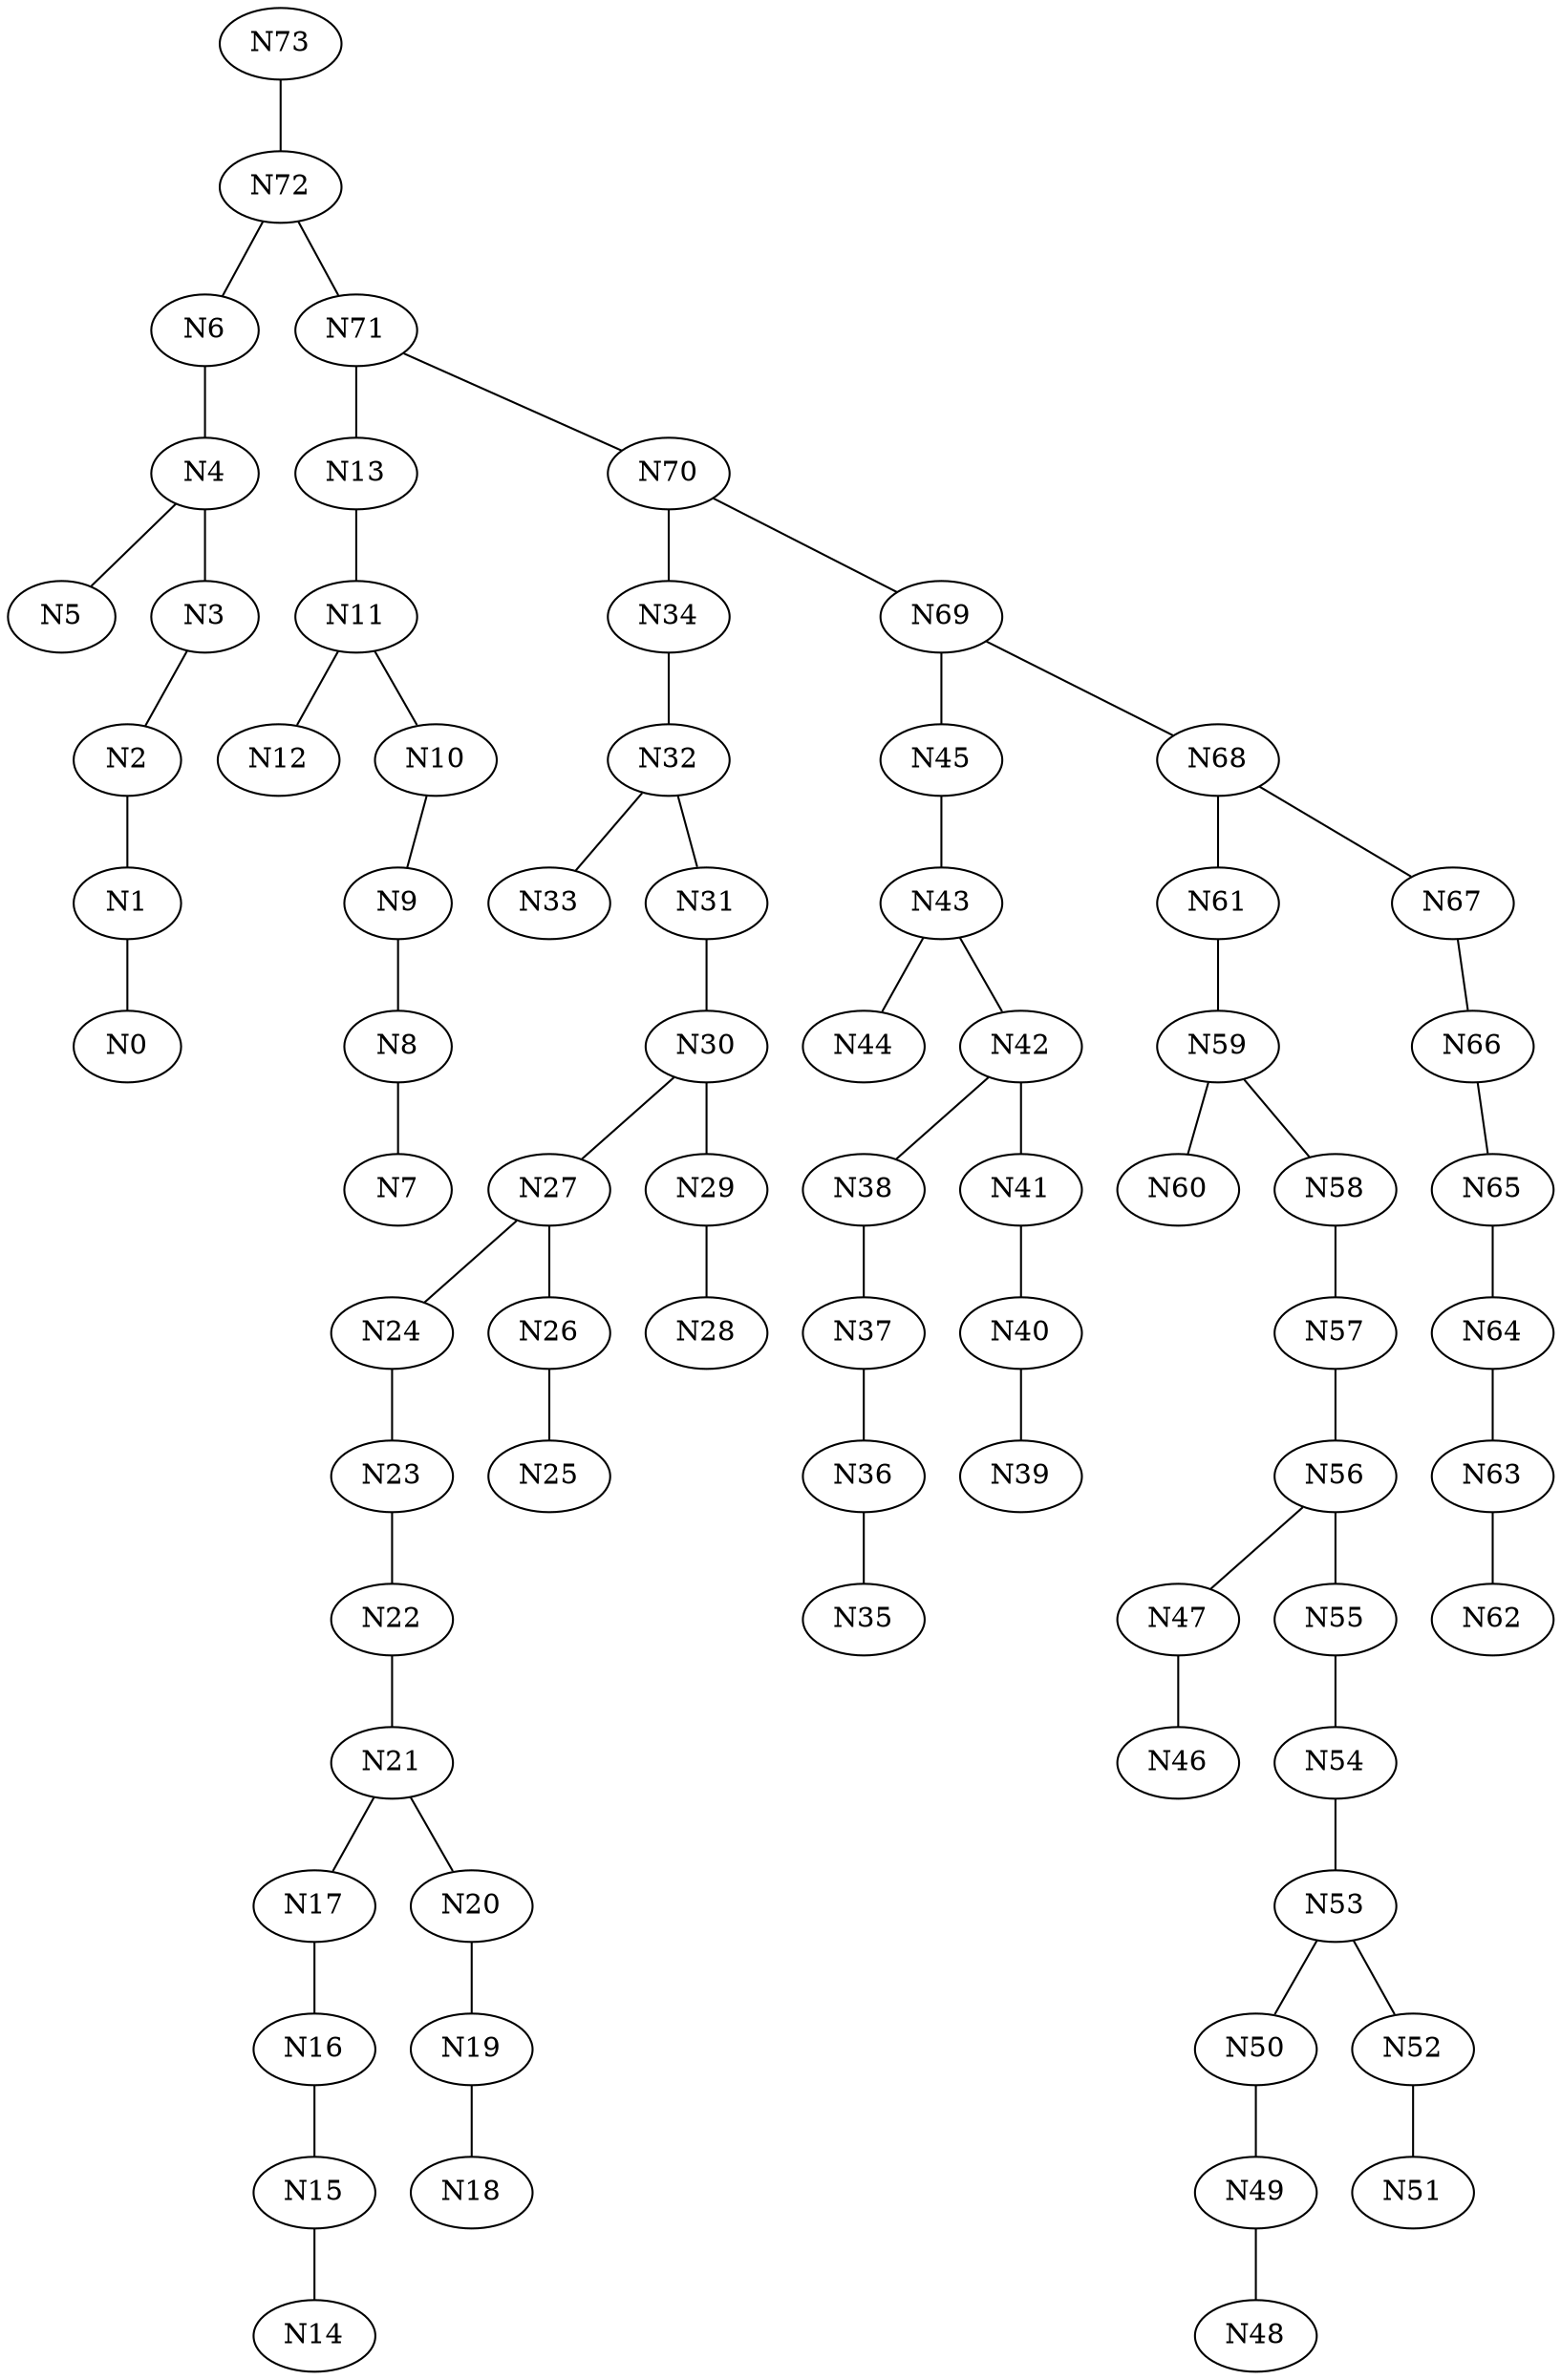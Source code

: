 graph {
N73;
N72;
N6;
N4;
N5;
N4 -- N5;
N3;
N2;
N1;
N0;
N1 -- N0;
N2 -- N1;
N3 -- N2;
N4 -- N3;
N6 -- N4;
N72 -- N6;
N71;
N13;
N11;
N12;
N11 -- N12;
N10;
N9;
N8;
N7;
N8 -- N7;
N9 -- N8;
N10 -- N9;
N11 -- N10;
N13 -- N11;
N71 -- N13;
N70;
N34;
N32;
N33;
N32 -- N33;
N31;
N30;
N27;
N24;
N23;
N22;
N21;
N17;
N16;
N15;
N14;
N15 -- N14;
N16 -- N15;
N17 -- N16;
N21 -- N17;
N20;
N19;
N18;
N19 -- N18;
N20 -- N19;
N21 -- N20;
N22 -- N21;
N23 -- N22;
N24 -- N23;
N27 -- N24;
N26;
N25;
N26 -- N25;
N27 -- N26;
N30 -- N27;
N29;
N28;
N29 -- N28;
N30 -- N29;
N31 -- N30;
N32 -- N31;
N34 -- N32;
N70 -- N34;
N69;
N45;
N43;
N44;
N43 -- N44;
N42;
N38;
N37;
N36;
N35;
N36 -- N35;
N37 -- N36;
N38 -- N37;
N42 -- N38;
N41;
N40;
N39;
N40 -- N39;
N41 -- N40;
N42 -- N41;
N43 -- N42;
N45 -- N43;
N69 -- N45;
N68;
N61;
N59;
N60;
N59 -- N60;
N58;
N57;
N56;
N47;
N46;
N47 -- N46;
N56 -- N47;
N55;
N54;
N53;
N50;
N49;
N48;
N49 -- N48;
N50 -- N49;
N53 -- N50;
N52;
N51;
N52 -- N51;
N53 -- N52;
N54 -- N53;
N55 -- N54;
N56 -- N55;
N57 -- N56;
N58 -- N57;
N59 -- N58;
N61 -- N59;
N68 -- N61;
N67;
N66;
N65;
N64;
N63;
N62;
N63 -- N62;
N64 -- N63;
N65 -- N64;
N66 -- N65;
N67 -- N66;
N68 -- N67;
N69 -- N68;
N70 -- N69;
N71 -- N70;
N72 -- N71;
N73 -- N72;
}
